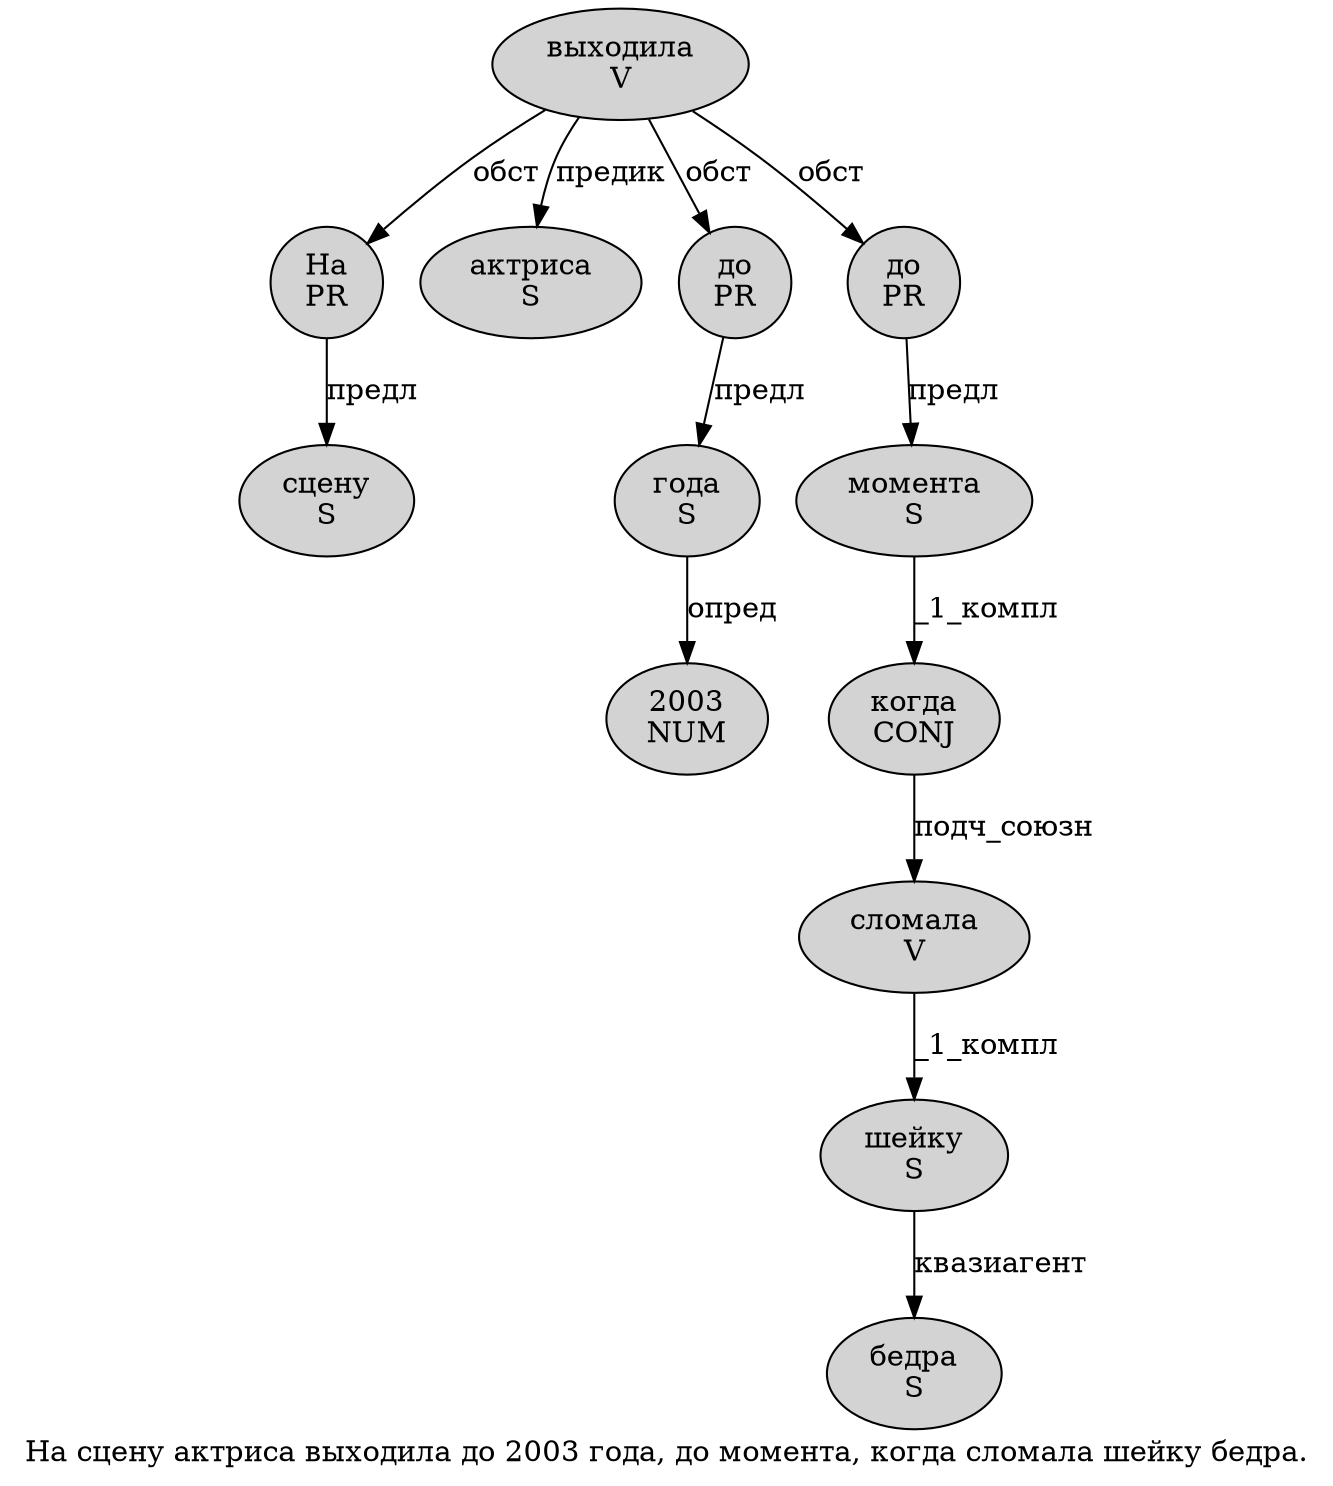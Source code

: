 digraph SENTENCE_70 {
	graph [label="На сцену актриса выходила до 2003 года, до момента, когда сломала шейку бедра."]
	node [style=filled]
		0 [label="На
PR" color="" fillcolor=lightgray penwidth=1 shape=ellipse]
		1 [label="сцену
S" color="" fillcolor=lightgray penwidth=1 shape=ellipse]
		2 [label="актриса
S" color="" fillcolor=lightgray penwidth=1 shape=ellipse]
		3 [label="выходила
V" color="" fillcolor=lightgray penwidth=1 shape=ellipse]
		4 [label="до
PR" color="" fillcolor=lightgray penwidth=1 shape=ellipse]
		5 [label="2003
NUM" color="" fillcolor=lightgray penwidth=1 shape=ellipse]
		6 [label="года
S" color="" fillcolor=lightgray penwidth=1 shape=ellipse]
		8 [label="до
PR" color="" fillcolor=lightgray penwidth=1 shape=ellipse]
		9 [label="момента
S" color="" fillcolor=lightgray penwidth=1 shape=ellipse]
		11 [label="когда
CONJ" color="" fillcolor=lightgray penwidth=1 shape=ellipse]
		12 [label="сломала
V" color="" fillcolor=lightgray penwidth=1 shape=ellipse]
		13 [label="шейку
S" color="" fillcolor=lightgray penwidth=1 shape=ellipse]
		14 [label="бедра
S" color="" fillcolor=lightgray penwidth=1 shape=ellipse]
			3 -> 0 [label="обст"]
			3 -> 2 [label="предик"]
			3 -> 4 [label="обст"]
			3 -> 8 [label="обст"]
			8 -> 9 [label="предл"]
			6 -> 5 [label="опред"]
			12 -> 13 [label="_1_компл"]
			11 -> 12 [label="подч_союзн"]
			4 -> 6 [label="предл"]
			0 -> 1 [label="предл"]
			9 -> 11 [label="_1_компл"]
			13 -> 14 [label="квазиагент"]
}